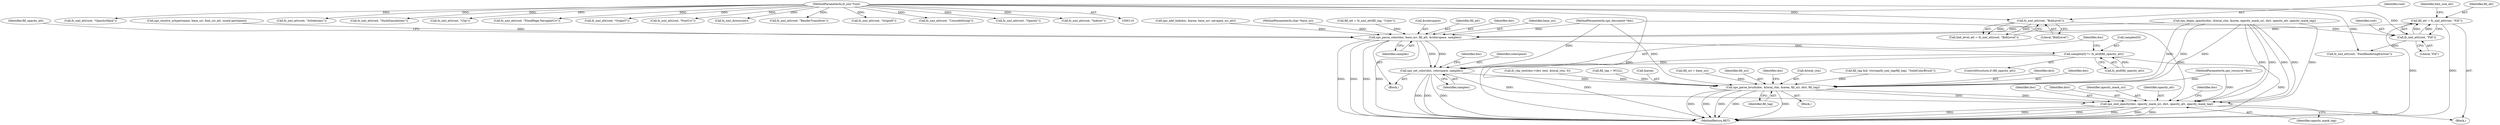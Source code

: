 digraph "0_ghostscript_60dabde18d7fe12b19da8b509bdfee9cc886aafc_1@pointer" {
"1000188" [label="(Call,fill_att = fz_xml_att(root, \"Fill\"))"];
"1000190" [label="(Call,fz_xml_att(root, \"Fill\"))"];
"1000185" [label="(Call,fz_xml_att(root, \"BidiLevel\"))"];
"1000115" [label="(MethodParameterIn,fz_xml *root)"];
"1000697" [label="(Call,xps_parse_color(doc, base_uri, fill_att, &colorspace, samples))"];
"1000706" [label="(Call,samples[0] *= fz_atof(fill_opacity_att))"];
"1000712" [label="(Call,xps_set_color(doc, colorspace, samples))"];
"1000743" [label="(Call,xps_parse_brush(doc, &local_ctm, &area, fill_uri, dict, fill_tag))"];
"1000756" [label="(Call,xps_end_opacity(doc, opacity_mask_uri, dict, opacity_att, opacity_mask_tag))"];
"1000189" [label="(Identifier,fill_att)"];
"1000694" [label="(Block,)"];
"1000745" [label="(Call,&local_ctm)"];
"1000250" [label="(Call,fz_xml_att(root, \"OpacityMask\"))"];
"1000215" [label="(Call,fz_xml_att(root, \"IsSideways\"))"];
"1000185" [label="(Call,fz_xml_att(root, \"BidiLevel\"))"];
"1000191" [label="(Identifier,root)"];
"1000671" [label="(Call,fill_tag && !strcmp(fz_xml_tag(fill_tag), \"SolidColorBrush\"))"];
"1000654" [label="(Call,xps_add_link(doc, &area, base_uri, navigate_uri_att))"];
"1000750" [label="(Identifier,dict)"];
"1000230" [label="(Call,fz_xml_att(root, \"StyleSimulations\"))"];
"1000113" [label="(MethodParameterIn,char *base_uri)"];
"1000240" [label="(Call,fz_xml_att(root, \"Clip\"))"];
"1000684" [label="(Call,fill_att = fz_xml_att(fill_tag, \"Color\"))"];
"1000192" [label="(Literal,\"Fill\")"];
"1000194" [label="(Identifier,font_size_att)"];
"1000697" [label="(Call,xps_parse_color(doc, base_uri, fill_att, &colorspace, samples))"];
"1000701" [label="(Call,&colorspace)"];
"1000706" [label="(Call,samples[0] *= fz_atof(fill_opacity_att))"];
"1000744" [label="(Identifier,doc)"];
"1000761" [label="(Identifier,opacity_mask_tag)"];
"1000195" [label="(Call,fz_xml_att(root, \"FontRenderingEmSize\"))"];
"1000255" [label="(Call,fz_xml_att(root, \"FixedPage.NavigateUri\"))"];
"1000116" [label="(Block,)"];
"1000734" [label="(Block,)"];
"1000764" [label="(Identifier,doc)"];
"1000700" [label="(Identifier,fill_att)"];
"1000210" [label="(Call,fz_xml_att(root, \"OriginY\"))"];
"1000698" [label="(Identifier,doc)"];
"1000735" [label="(Call,fz_clip_text(doc->dev, text, &local_ctm, 0))"];
"1000200" [label="(Call,fz_xml_att(root, \"FontUri\"))"];
"1000757" [label="(Identifier,doc)"];
"1000751" [label="(Identifier,fill_tag)"];
"1000689" [label="(Call,fill_tag = NULL)"];
"1000704" [label="(ControlStructure,if (fill_opacity_att))"];
"1000111" [label="(MethodParameterIn,xps_document *doc)"];
"1000187" [label="(Literal,\"BidiLevel\")"];
"1000713" [label="(Identifier,doc)"];
"1000747" [label="(Call,&area)"];
"1000718" [label="(Identifier,doc)"];
"1000309" [label="(Call,fill_uri = base_uri)"];
"1000261" [label="(Call,fz_xml_down(root))"];
"1000190" [label="(Call,fz_xml_att(root, \"Fill\"))"];
"1000715" [label="(Identifier,samples)"];
"1000235" [label="(Call,fz_xml_att(root, \"RenderTransform\"))"];
"1000205" [label="(Call,fz_xml_att(root, \"OriginX\"))"];
"1000699" [label="(Identifier,base_uri)"];
"1000707" [label="(Call,samples[0])"];
"1000759" [label="(Identifier,dict)"];
"1000758" [label="(Identifier,opacity_mask_uri)"];
"1000225" [label="(Call,fz_xml_att(root, \"UnicodeString\"))"];
"1000710" [label="(Call,fz_atof(fill_opacity_att))"];
"1000245" [label="(Call,fz_xml_att(root, \"Opacity\"))"];
"1000115" [label="(MethodParameterIn,fz_xml *root)"];
"1000188" [label="(Call,fill_att = fz_xml_att(root, \"Fill\"))"];
"1000756" [label="(Call,xps_end_opacity(doc, opacity_mask_uri, dict, opacity_att, opacity_mask_tag))"];
"1000703" [label="(Identifier,samples)"];
"1000220" [label="(Call,fz_xml_att(root, \"Indices\"))"];
"1000705" [label="(Identifier,fill_opacity_att)"];
"1000714" [label="(Identifier,colorspace)"];
"1000743" [label="(Call,xps_parse_brush(doc, &local_ctm, &area, fill_uri, dict, fill_tag))"];
"1000389" [label="(Call,xps_resolve_url(partname, base_uri, font_uri_att, sizeof partname))"];
"1000780" [label="(MethodReturn,RET)"];
"1000712" [label="(Call,xps_set_color(doc, colorspace, samples))"];
"1000749" [label="(Identifier,fill_uri)"];
"1000760" [label="(Identifier,opacity_att)"];
"1000183" [label="(Call,bidi_level_att = fz_xml_att(root, \"BidiLevel\"))"];
"1000754" [label="(Identifier,doc)"];
"1000114" [label="(MethodParameterIn,xps_resource *dict)"];
"1000186" [label="(Identifier,root)"];
"1000660" [label="(Call,xps_begin_opacity(doc, &local_ctm, &area, opacity_mask_uri, dict, opacity_att, opacity_mask_tag))"];
"1000188" -> "1000116"  [label="AST: "];
"1000188" -> "1000190"  [label="CFG: "];
"1000189" -> "1000188"  [label="AST: "];
"1000190" -> "1000188"  [label="AST: "];
"1000194" -> "1000188"  [label="CFG: "];
"1000188" -> "1000780"  [label="DDG: "];
"1000188" -> "1000780"  [label="DDG: "];
"1000190" -> "1000188"  [label="DDG: "];
"1000190" -> "1000188"  [label="DDG: "];
"1000188" -> "1000697"  [label="DDG: "];
"1000190" -> "1000192"  [label="CFG: "];
"1000191" -> "1000190"  [label="AST: "];
"1000192" -> "1000190"  [label="AST: "];
"1000185" -> "1000190"  [label="DDG: "];
"1000115" -> "1000190"  [label="DDG: "];
"1000190" -> "1000195"  [label="DDG: "];
"1000185" -> "1000183"  [label="AST: "];
"1000185" -> "1000187"  [label="CFG: "];
"1000186" -> "1000185"  [label="AST: "];
"1000187" -> "1000185"  [label="AST: "];
"1000183" -> "1000185"  [label="CFG: "];
"1000185" -> "1000183"  [label="DDG: "];
"1000185" -> "1000183"  [label="DDG: "];
"1000115" -> "1000185"  [label="DDG: "];
"1000115" -> "1000110"  [label="AST: "];
"1000115" -> "1000780"  [label="DDG: "];
"1000115" -> "1000195"  [label="DDG: "];
"1000115" -> "1000200"  [label="DDG: "];
"1000115" -> "1000205"  [label="DDG: "];
"1000115" -> "1000210"  [label="DDG: "];
"1000115" -> "1000215"  [label="DDG: "];
"1000115" -> "1000220"  [label="DDG: "];
"1000115" -> "1000225"  [label="DDG: "];
"1000115" -> "1000230"  [label="DDG: "];
"1000115" -> "1000235"  [label="DDG: "];
"1000115" -> "1000240"  [label="DDG: "];
"1000115" -> "1000245"  [label="DDG: "];
"1000115" -> "1000250"  [label="DDG: "];
"1000115" -> "1000255"  [label="DDG: "];
"1000115" -> "1000261"  [label="DDG: "];
"1000697" -> "1000694"  [label="AST: "];
"1000697" -> "1000703"  [label="CFG: "];
"1000698" -> "1000697"  [label="AST: "];
"1000699" -> "1000697"  [label="AST: "];
"1000700" -> "1000697"  [label="AST: "];
"1000701" -> "1000697"  [label="AST: "];
"1000703" -> "1000697"  [label="AST: "];
"1000705" -> "1000697"  [label="CFG: "];
"1000697" -> "1000780"  [label="DDG: "];
"1000697" -> "1000780"  [label="DDG: "];
"1000697" -> "1000780"  [label="DDG: "];
"1000697" -> "1000780"  [label="DDG: "];
"1000660" -> "1000697"  [label="DDG: "];
"1000111" -> "1000697"  [label="DDG: "];
"1000654" -> "1000697"  [label="DDG: "];
"1000389" -> "1000697"  [label="DDG: "];
"1000113" -> "1000697"  [label="DDG: "];
"1000684" -> "1000697"  [label="DDG: "];
"1000697" -> "1000706"  [label="DDG: "];
"1000697" -> "1000712"  [label="DDG: "];
"1000697" -> "1000712"  [label="DDG: "];
"1000706" -> "1000704"  [label="AST: "];
"1000706" -> "1000710"  [label="CFG: "];
"1000707" -> "1000706"  [label="AST: "];
"1000710" -> "1000706"  [label="AST: "];
"1000713" -> "1000706"  [label="CFG: "];
"1000706" -> "1000780"  [label="DDG: "];
"1000706" -> "1000780"  [label="DDG: "];
"1000710" -> "1000706"  [label="DDG: "];
"1000706" -> "1000712"  [label="DDG: "];
"1000712" -> "1000694"  [label="AST: "];
"1000712" -> "1000715"  [label="CFG: "];
"1000713" -> "1000712"  [label="AST: "];
"1000714" -> "1000712"  [label="AST: "];
"1000715" -> "1000712"  [label="AST: "];
"1000718" -> "1000712"  [label="CFG: "];
"1000712" -> "1000780"  [label="DDG: "];
"1000712" -> "1000780"  [label="DDG: "];
"1000712" -> "1000780"  [label="DDG: "];
"1000111" -> "1000712"  [label="DDG: "];
"1000712" -> "1000743"  [label="DDG: "];
"1000712" -> "1000756"  [label="DDG: "];
"1000743" -> "1000734"  [label="AST: "];
"1000743" -> "1000751"  [label="CFG: "];
"1000744" -> "1000743"  [label="AST: "];
"1000745" -> "1000743"  [label="AST: "];
"1000747" -> "1000743"  [label="AST: "];
"1000749" -> "1000743"  [label="AST: "];
"1000750" -> "1000743"  [label="AST: "];
"1000751" -> "1000743"  [label="AST: "];
"1000754" -> "1000743"  [label="CFG: "];
"1000743" -> "1000780"  [label="DDG: "];
"1000743" -> "1000780"  [label="DDG: "];
"1000743" -> "1000780"  [label="DDG: "];
"1000743" -> "1000780"  [label="DDG: "];
"1000743" -> "1000780"  [label="DDG: "];
"1000660" -> "1000743"  [label="DDG: "];
"1000660" -> "1000743"  [label="DDG: "];
"1000660" -> "1000743"  [label="DDG: "];
"1000111" -> "1000743"  [label="DDG: "];
"1000735" -> "1000743"  [label="DDG: "];
"1000309" -> "1000743"  [label="DDG: "];
"1000114" -> "1000743"  [label="DDG: "];
"1000689" -> "1000743"  [label="DDG: "];
"1000671" -> "1000743"  [label="DDG: "];
"1000743" -> "1000756"  [label="DDG: "];
"1000743" -> "1000756"  [label="DDG: "];
"1000756" -> "1000116"  [label="AST: "];
"1000756" -> "1000761"  [label="CFG: "];
"1000757" -> "1000756"  [label="AST: "];
"1000758" -> "1000756"  [label="AST: "];
"1000759" -> "1000756"  [label="AST: "];
"1000760" -> "1000756"  [label="AST: "];
"1000761" -> "1000756"  [label="AST: "];
"1000764" -> "1000756"  [label="CFG: "];
"1000756" -> "1000780"  [label="DDG: "];
"1000756" -> "1000780"  [label="DDG: "];
"1000756" -> "1000780"  [label="DDG: "];
"1000756" -> "1000780"  [label="DDG: "];
"1000756" -> "1000780"  [label="DDG: "];
"1000756" -> "1000780"  [label="DDG: "];
"1000660" -> "1000756"  [label="DDG: "];
"1000660" -> "1000756"  [label="DDG: "];
"1000660" -> "1000756"  [label="DDG: "];
"1000660" -> "1000756"  [label="DDG: "];
"1000660" -> "1000756"  [label="DDG: "];
"1000111" -> "1000756"  [label="DDG: "];
"1000114" -> "1000756"  [label="DDG: "];
}
